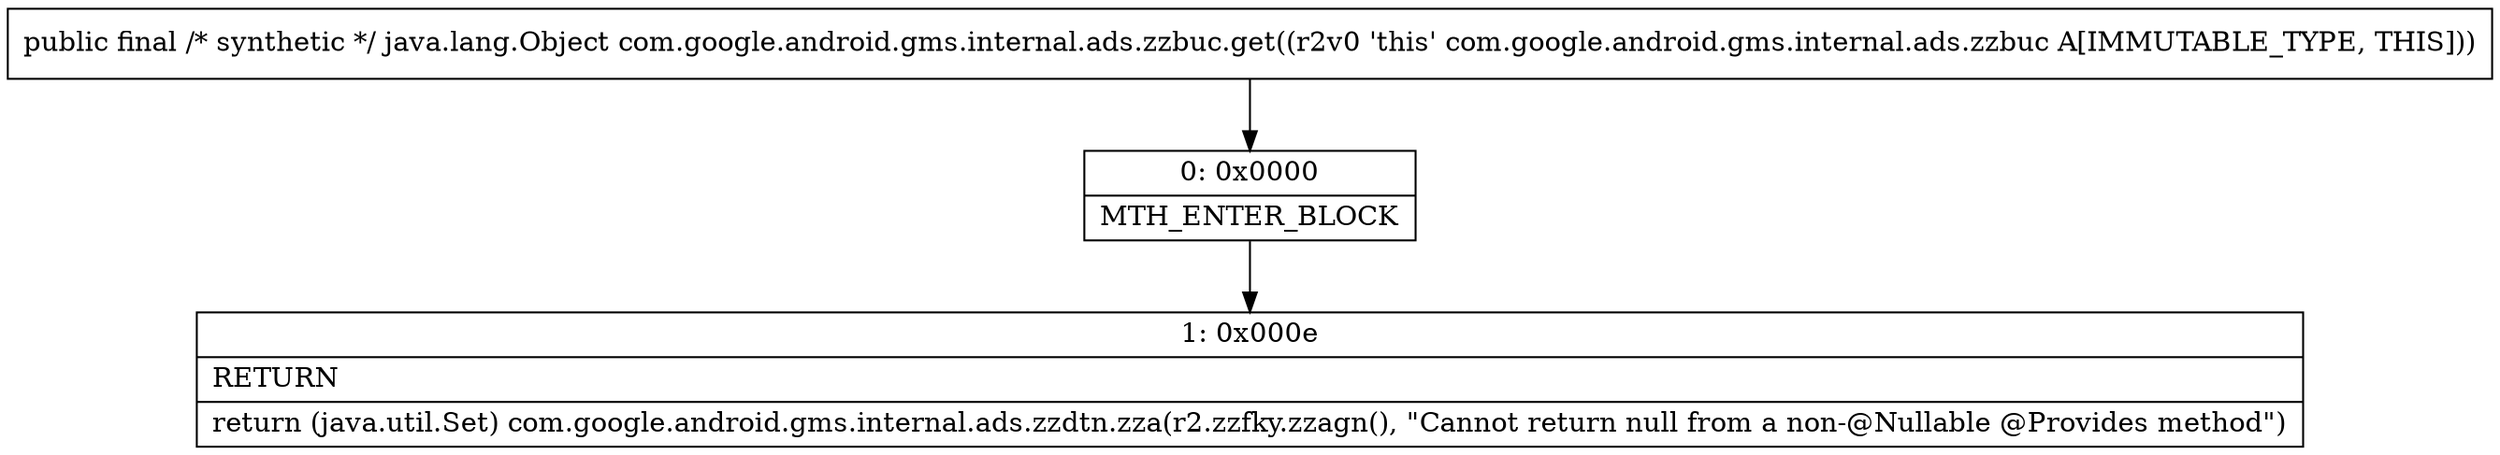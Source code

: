 digraph "CFG forcom.google.android.gms.internal.ads.zzbuc.get()Ljava\/lang\/Object;" {
Node_0 [shape=record,label="{0\:\ 0x0000|MTH_ENTER_BLOCK\l}"];
Node_1 [shape=record,label="{1\:\ 0x000e|RETURN\l|return (java.util.Set) com.google.android.gms.internal.ads.zzdtn.zza(r2.zzfky.zzagn(), \"Cannot return null from a non\-@Nullable @Provides method\")\l}"];
MethodNode[shape=record,label="{public final \/* synthetic *\/ java.lang.Object com.google.android.gms.internal.ads.zzbuc.get((r2v0 'this' com.google.android.gms.internal.ads.zzbuc A[IMMUTABLE_TYPE, THIS])) }"];
MethodNode -> Node_0;
Node_0 -> Node_1;
}

